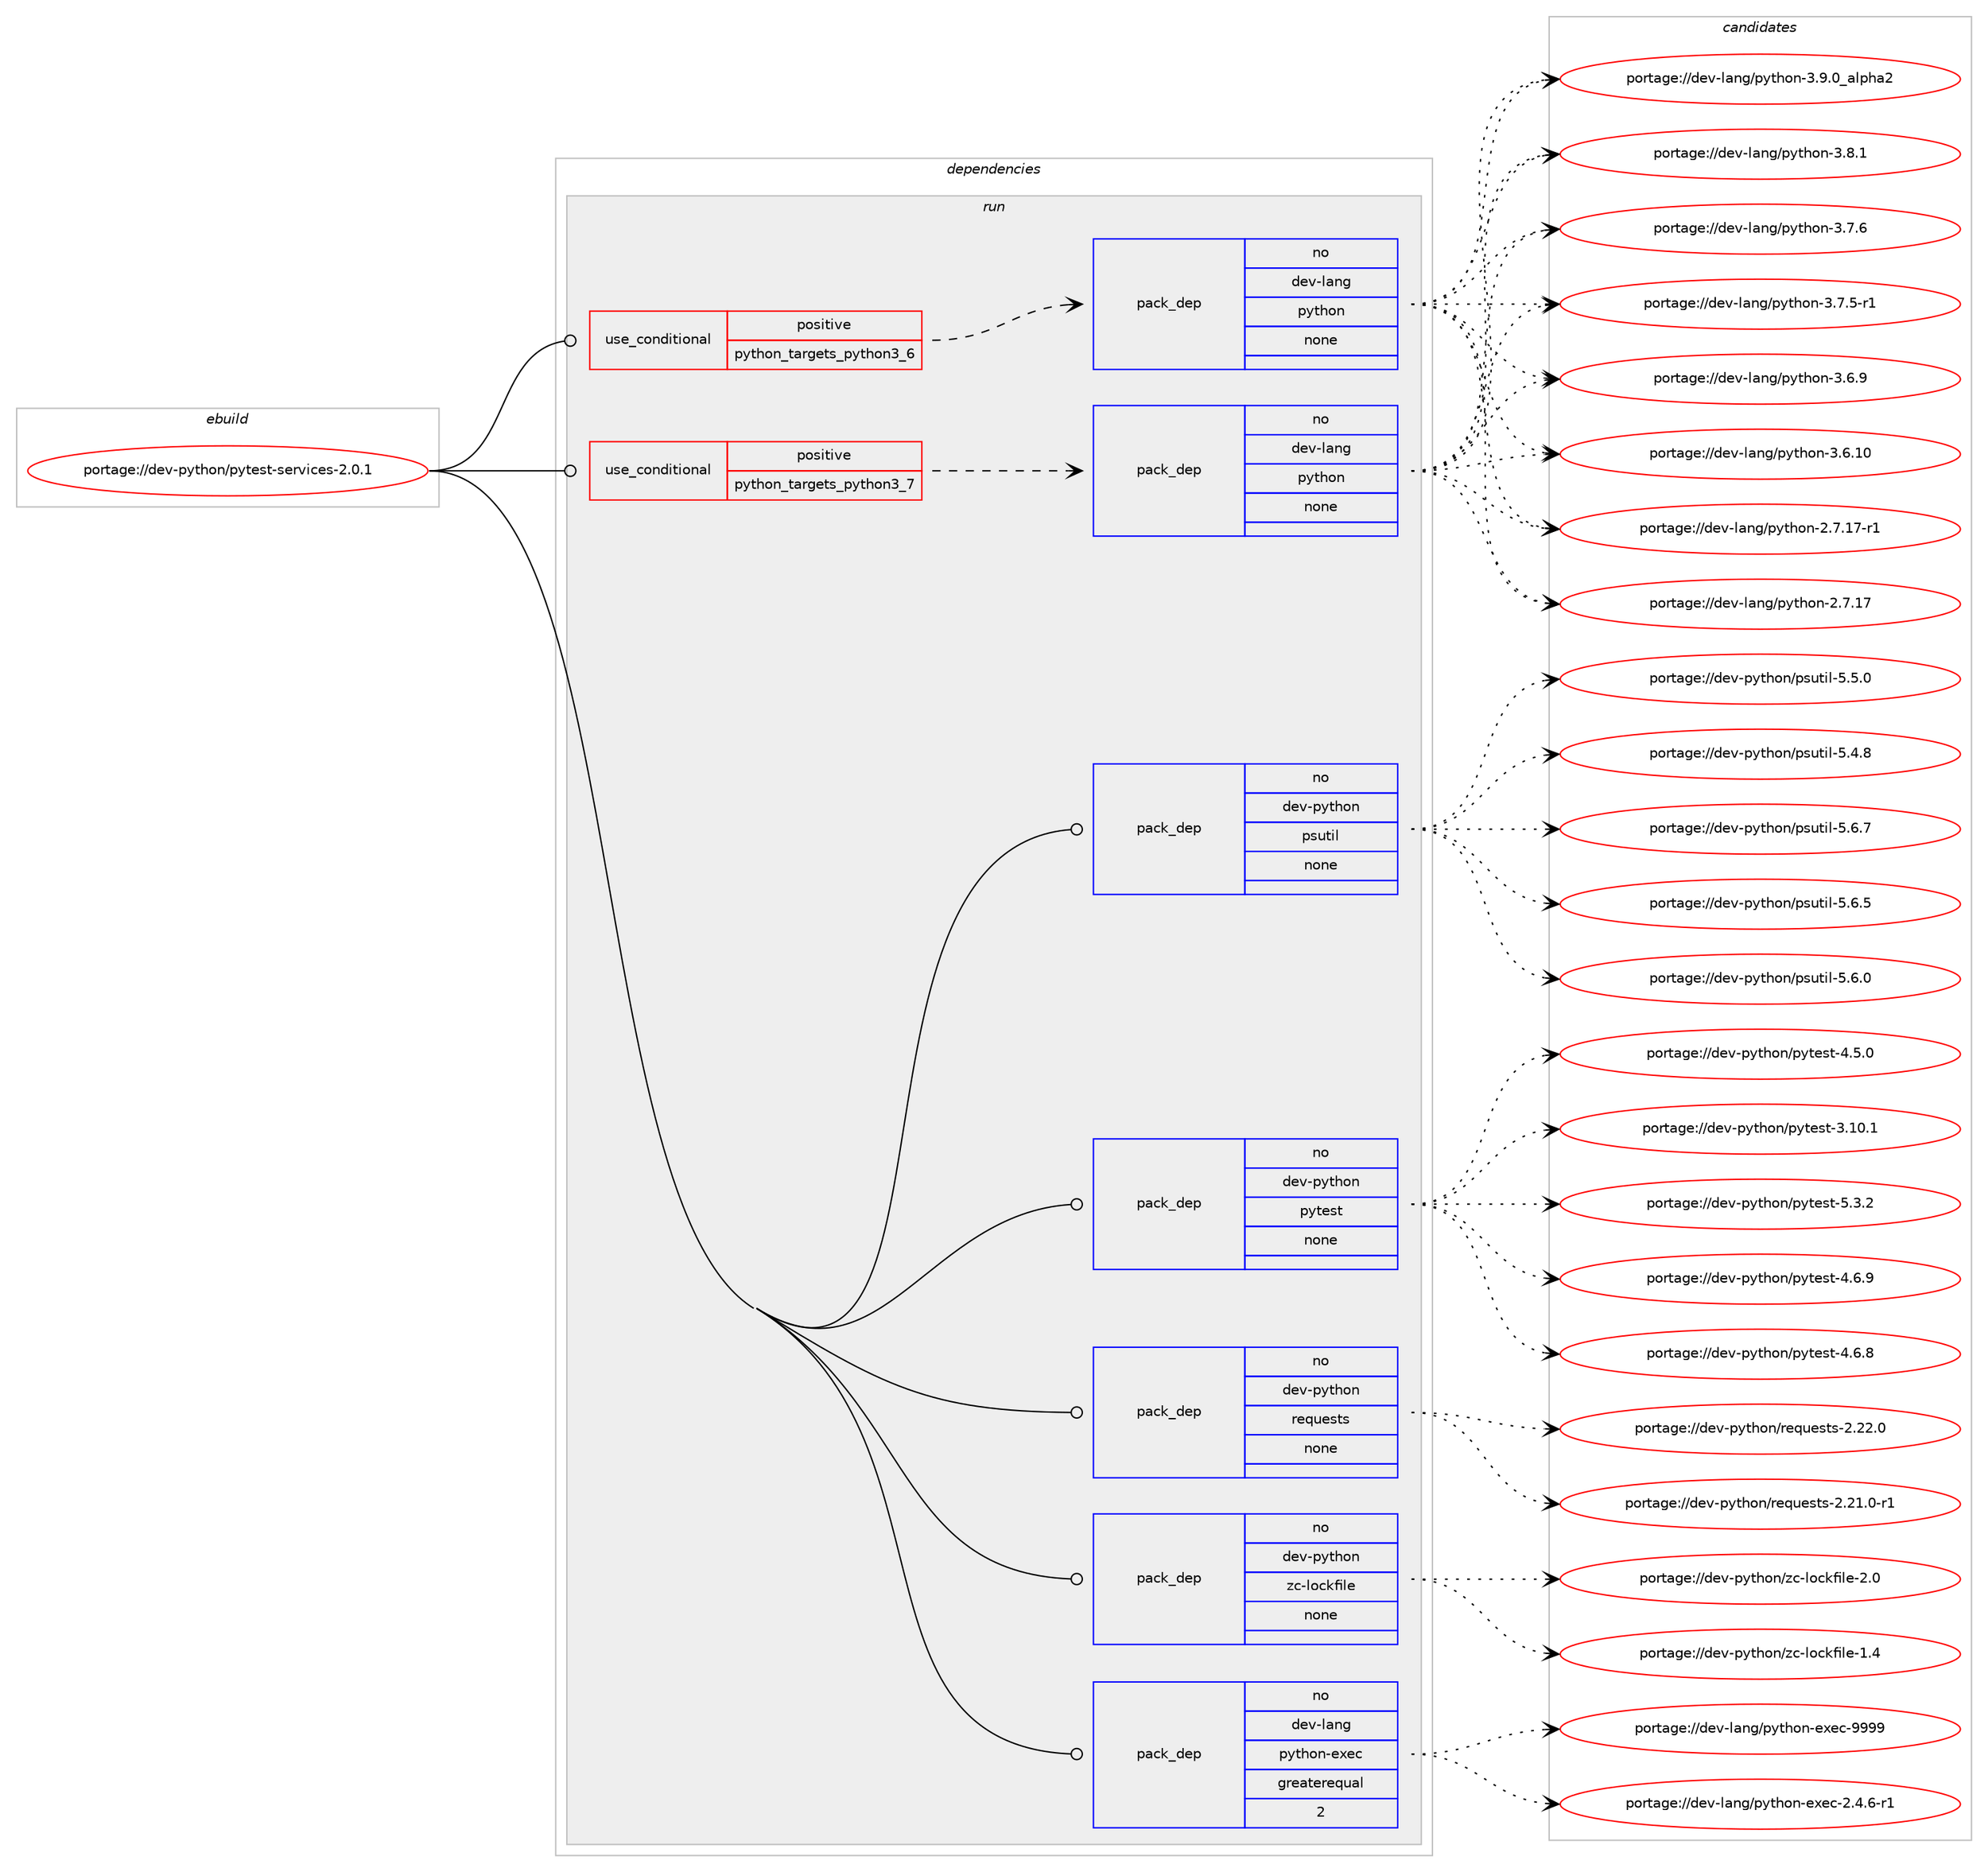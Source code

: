 digraph prolog {

# *************
# Graph options
# *************

newrank=true;
concentrate=true;
compound=true;
graph [rankdir=LR,fontname=Helvetica,fontsize=10,ranksep=1.5];#, ranksep=2.5, nodesep=0.2];
edge  [arrowhead=vee];
node  [fontname=Helvetica,fontsize=10];

# **********
# The ebuild
# **********

subgraph cluster_leftcol {
color=gray;
label=<<i>ebuild</i>>;
id [label="portage://dev-python/pytest-services-2.0.1", color=red, width=4, href="../dev-python/pytest-services-2.0.1.svg"];
}

# ****************
# The dependencies
# ****************

subgraph cluster_midcol {
color=gray;
label=<<i>dependencies</i>>;
subgraph cluster_compile {
fillcolor="#eeeeee";
style=filled;
label=<<i>compile</i>>;
}
subgraph cluster_compileandrun {
fillcolor="#eeeeee";
style=filled;
label=<<i>compile and run</i>>;
}
subgraph cluster_run {
fillcolor="#eeeeee";
style=filled;
label=<<i>run</i>>;
subgraph cond108155 {
dependency433759 [label=<<TABLE BORDER="0" CELLBORDER="1" CELLSPACING="0" CELLPADDING="4"><TR><TD ROWSPAN="3" CELLPADDING="10">use_conditional</TD></TR><TR><TD>positive</TD></TR><TR><TD>python_targets_python3_6</TD></TR></TABLE>>, shape=none, color=red];
subgraph pack320683 {
dependency433760 [label=<<TABLE BORDER="0" CELLBORDER="1" CELLSPACING="0" CELLPADDING="4" WIDTH="220"><TR><TD ROWSPAN="6" CELLPADDING="30">pack_dep</TD></TR><TR><TD WIDTH="110">no</TD></TR><TR><TD>dev-lang</TD></TR><TR><TD>python</TD></TR><TR><TD>none</TD></TR><TR><TD></TD></TR></TABLE>>, shape=none, color=blue];
}
dependency433759:e -> dependency433760:w [weight=20,style="dashed",arrowhead="vee"];
}
id:e -> dependency433759:w [weight=20,style="solid",arrowhead="odot"];
subgraph cond108156 {
dependency433761 [label=<<TABLE BORDER="0" CELLBORDER="1" CELLSPACING="0" CELLPADDING="4"><TR><TD ROWSPAN="3" CELLPADDING="10">use_conditional</TD></TR><TR><TD>positive</TD></TR><TR><TD>python_targets_python3_7</TD></TR></TABLE>>, shape=none, color=red];
subgraph pack320684 {
dependency433762 [label=<<TABLE BORDER="0" CELLBORDER="1" CELLSPACING="0" CELLPADDING="4" WIDTH="220"><TR><TD ROWSPAN="6" CELLPADDING="30">pack_dep</TD></TR><TR><TD WIDTH="110">no</TD></TR><TR><TD>dev-lang</TD></TR><TR><TD>python</TD></TR><TR><TD>none</TD></TR><TR><TD></TD></TR></TABLE>>, shape=none, color=blue];
}
dependency433761:e -> dependency433762:w [weight=20,style="dashed",arrowhead="vee"];
}
id:e -> dependency433761:w [weight=20,style="solid",arrowhead="odot"];
subgraph pack320685 {
dependency433763 [label=<<TABLE BORDER="0" CELLBORDER="1" CELLSPACING="0" CELLPADDING="4" WIDTH="220"><TR><TD ROWSPAN="6" CELLPADDING="30">pack_dep</TD></TR><TR><TD WIDTH="110">no</TD></TR><TR><TD>dev-lang</TD></TR><TR><TD>python-exec</TD></TR><TR><TD>greaterequal</TD></TR><TR><TD>2</TD></TR></TABLE>>, shape=none, color=blue];
}
id:e -> dependency433763:w [weight=20,style="solid",arrowhead="odot"];
subgraph pack320686 {
dependency433764 [label=<<TABLE BORDER="0" CELLBORDER="1" CELLSPACING="0" CELLPADDING="4" WIDTH="220"><TR><TD ROWSPAN="6" CELLPADDING="30">pack_dep</TD></TR><TR><TD WIDTH="110">no</TD></TR><TR><TD>dev-python</TD></TR><TR><TD>psutil</TD></TR><TR><TD>none</TD></TR><TR><TD></TD></TR></TABLE>>, shape=none, color=blue];
}
id:e -> dependency433764:w [weight=20,style="solid",arrowhead="odot"];
subgraph pack320687 {
dependency433765 [label=<<TABLE BORDER="0" CELLBORDER="1" CELLSPACING="0" CELLPADDING="4" WIDTH="220"><TR><TD ROWSPAN="6" CELLPADDING="30">pack_dep</TD></TR><TR><TD WIDTH="110">no</TD></TR><TR><TD>dev-python</TD></TR><TR><TD>pytest</TD></TR><TR><TD>none</TD></TR><TR><TD></TD></TR></TABLE>>, shape=none, color=blue];
}
id:e -> dependency433765:w [weight=20,style="solid",arrowhead="odot"];
subgraph pack320688 {
dependency433766 [label=<<TABLE BORDER="0" CELLBORDER="1" CELLSPACING="0" CELLPADDING="4" WIDTH="220"><TR><TD ROWSPAN="6" CELLPADDING="30">pack_dep</TD></TR><TR><TD WIDTH="110">no</TD></TR><TR><TD>dev-python</TD></TR><TR><TD>requests</TD></TR><TR><TD>none</TD></TR><TR><TD></TD></TR></TABLE>>, shape=none, color=blue];
}
id:e -> dependency433766:w [weight=20,style="solid",arrowhead="odot"];
subgraph pack320689 {
dependency433767 [label=<<TABLE BORDER="0" CELLBORDER="1" CELLSPACING="0" CELLPADDING="4" WIDTH="220"><TR><TD ROWSPAN="6" CELLPADDING="30">pack_dep</TD></TR><TR><TD WIDTH="110">no</TD></TR><TR><TD>dev-python</TD></TR><TR><TD>zc-lockfile</TD></TR><TR><TD>none</TD></TR><TR><TD></TD></TR></TABLE>>, shape=none, color=blue];
}
id:e -> dependency433767:w [weight=20,style="solid",arrowhead="odot"];
}
}

# **************
# The candidates
# **************

subgraph cluster_choices {
rank=same;
color=gray;
label=<<i>candidates</i>>;

subgraph choice320683 {
color=black;
nodesep=1;
choice10010111845108971101034711212111610411111045514657464895971081121049750 [label="portage://dev-lang/python-3.9.0_alpha2", color=red, width=4,href="../dev-lang/python-3.9.0_alpha2.svg"];
choice100101118451089711010347112121116104111110455146564649 [label="portage://dev-lang/python-3.8.1", color=red, width=4,href="../dev-lang/python-3.8.1.svg"];
choice100101118451089711010347112121116104111110455146554654 [label="portage://dev-lang/python-3.7.6", color=red, width=4,href="../dev-lang/python-3.7.6.svg"];
choice1001011184510897110103471121211161041111104551465546534511449 [label="portage://dev-lang/python-3.7.5-r1", color=red, width=4,href="../dev-lang/python-3.7.5-r1.svg"];
choice100101118451089711010347112121116104111110455146544657 [label="portage://dev-lang/python-3.6.9", color=red, width=4,href="../dev-lang/python-3.6.9.svg"];
choice10010111845108971101034711212111610411111045514654464948 [label="portage://dev-lang/python-3.6.10", color=red, width=4,href="../dev-lang/python-3.6.10.svg"];
choice100101118451089711010347112121116104111110455046554649554511449 [label="portage://dev-lang/python-2.7.17-r1", color=red, width=4,href="../dev-lang/python-2.7.17-r1.svg"];
choice10010111845108971101034711212111610411111045504655464955 [label="portage://dev-lang/python-2.7.17", color=red, width=4,href="../dev-lang/python-2.7.17.svg"];
dependency433760:e -> choice10010111845108971101034711212111610411111045514657464895971081121049750:w [style=dotted,weight="100"];
dependency433760:e -> choice100101118451089711010347112121116104111110455146564649:w [style=dotted,weight="100"];
dependency433760:e -> choice100101118451089711010347112121116104111110455146554654:w [style=dotted,weight="100"];
dependency433760:e -> choice1001011184510897110103471121211161041111104551465546534511449:w [style=dotted,weight="100"];
dependency433760:e -> choice100101118451089711010347112121116104111110455146544657:w [style=dotted,weight="100"];
dependency433760:e -> choice10010111845108971101034711212111610411111045514654464948:w [style=dotted,weight="100"];
dependency433760:e -> choice100101118451089711010347112121116104111110455046554649554511449:w [style=dotted,weight="100"];
dependency433760:e -> choice10010111845108971101034711212111610411111045504655464955:w [style=dotted,weight="100"];
}
subgraph choice320684 {
color=black;
nodesep=1;
choice10010111845108971101034711212111610411111045514657464895971081121049750 [label="portage://dev-lang/python-3.9.0_alpha2", color=red, width=4,href="../dev-lang/python-3.9.0_alpha2.svg"];
choice100101118451089711010347112121116104111110455146564649 [label="portage://dev-lang/python-3.8.1", color=red, width=4,href="../dev-lang/python-3.8.1.svg"];
choice100101118451089711010347112121116104111110455146554654 [label="portage://dev-lang/python-3.7.6", color=red, width=4,href="../dev-lang/python-3.7.6.svg"];
choice1001011184510897110103471121211161041111104551465546534511449 [label="portage://dev-lang/python-3.7.5-r1", color=red, width=4,href="../dev-lang/python-3.7.5-r1.svg"];
choice100101118451089711010347112121116104111110455146544657 [label="portage://dev-lang/python-3.6.9", color=red, width=4,href="../dev-lang/python-3.6.9.svg"];
choice10010111845108971101034711212111610411111045514654464948 [label="portage://dev-lang/python-3.6.10", color=red, width=4,href="../dev-lang/python-3.6.10.svg"];
choice100101118451089711010347112121116104111110455046554649554511449 [label="portage://dev-lang/python-2.7.17-r1", color=red, width=4,href="../dev-lang/python-2.7.17-r1.svg"];
choice10010111845108971101034711212111610411111045504655464955 [label="portage://dev-lang/python-2.7.17", color=red, width=4,href="../dev-lang/python-2.7.17.svg"];
dependency433762:e -> choice10010111845108971101034711212111610411111045514657464895971081121049750:w [style=dotted,weight="100"];
dependency433762:e -> choice100101118451089711010347112121116104111110455146564649:w [style=dotted,weight="100"];
dependency433762:e -> choice100101118451089711010347112121116104111110455146554654:w [style=dotted,weight="100"];
dependency433762:e -> choice1001011184510897110103471121211161041111104551465546534511449:w [style=dotted,weight="100"];
dependency433762:e -> choice100101118451089711010347112121116104111110455146544657:w [style=dotted,weight="100"];
dependency433762:e -> choice10010111845108971101034711212111610411111045514654464948:w [style=dotted,weight="100"];
dependency433762:e -> choice100101118451089711010347112121116104111110455046554649554511449:w [style=dotted,weight="100"];
dependency433762:e -> choice10010111845108971101034711212111610411111045504655464955:w [style=dotted,weight="100"];
}
subgraph choice320685 {
color=black;
nodesep=1;
choice10010111845108971101034711212111610411111045101120101994557575757 [label="portage://dev-lang/python-exec-9999", color=red, width=4,href="../dev-lang/python-exec-9999.svg"];
choice10010111845108971101034711212111610411111045101120101994550465246544511449 [label="portage://dev-lang/python-exec-2.4.6-r1", color=red, width=4,href="../dev-lang/python-exec-2.4.6-r1.svg"];
dependency433763:e -> choice10010111845108971101034711212111610411111045101120101994557575757:w [style=dotted,weight="100"];
dependency433763:e -> choice10010111845108971101034711212111610411111045101120101994550465246544511449:w [style=dotted,weight="100"];
}
subgraph choice320686 {
color=black;
nodesep=1;
choice1001011184511212111610411111047112115117116105108455346544655 [label="portage://dev-python/psutil-5.6.7", color=red, width=4,href="../dev-python/psutil-5.6.7.svg"];
choice1001011184511212111610411111047112115117116105108455346544653 [label="portage://dev-python/psutil-5.6.5", color=red, width=4,href="../dev-python/psutil-5.6.5.svg"];
choice1001011184511212111610411111047112115117116105108455346544648 [label="portage://dev-python/psutil-5.6.0", color=red, width=4,href="../dev-python/psutil-5.6.0.svg"];
choice1001011184511212111610411111047112115117116105108455346534648 [label="portage://dev-python/psutil-5.5.0", color=red, width=4,href="../dev-python/psutil-5.5.0.svg"];
choice1001011184511212111610411111047112115117116105108455346524656 [label="portage://dev-python/psutil-5.4.8", color=red, width=4,href="../dev-python/psutil-5.4.8.svg"];
dependency433764:e -> choice1001011184511212111610411111047112115117116105108455346544655:w [style=dotted,weight="100"];
dependency433764:e -> choice1001011184511212111610411111047112115117116105108455346544653:w [style=dotted,weight="100"];
dependency433764:e -> choice1001011184511212111610411111047112115117116105108455346544648:w [style=dotted,weight="100"];
dependency433764:e -> choice1001011184511212111610411111047112115117116105108455346534648:w [style=dotted,weight="100"];
dependency433764:e -> choice1001011184511212111610411111047112115117116105108455346524656:w [style=dotted,weight="100"];
}
subgraph choice320687 {
color=black;
nodesep=1;
choice1001011184511212111610411111047112121116101115116455346514650 [label="portage://dev-python/pytest-5.3.2", color=red, width=4,href="../dev-python/pytest-5.3.2.svg"];
choice1001011184511212111610411111047112121116101115116455246544657 [label="portage://dev-python/pytest-4.6.9", color=red, width=4,href="../dev-python/pytest-4.6.9.svg"];
choice1001011184511212111610411111047112121116101115116455246544656 [label="portage://dev-python/pytest-4.6.8", color=red, width=4,href="../dev-python/pytest-4.6.8.svg"];
choice1001011184511212111610411111047112121116101115116455246534648 [label="portage://dev-python/pytest-4.5.0", color=red, width=4,href="../dev-python/pytest-4.5.0.svg"];
choice100101118451121211161041111104711212111610111511645514649484649 [label="portage://dev-python/pytest-3.10.1", color=red, width=4,href="../dev-python/pytest-3.10.1.svg"];
dependency433765:e -> choice1001011184511212111610411111047112121116101115116455346514650:w [style=dotted,weight="100"];
dependency433765:e -> choice1001011184511212111610411111047112121116101115116455246544657:w [style=dotted,weight="100"];
dependency433765:e -> choice1001011184511212111610411111047112121116101115116455246544656:w [style=dotted,weight="100"];
dependency433765:e -> choice1001011184511212111610411111047112121116101115116455246534648:w [style=dotted,weight="100"];
dependency433765:e -> choice100101118451121211161041111104711212111610111511645514649484649:w [style=dotted,weight="100"];
}
subgraph choice320688 {
color=black;
nodesep=1;
choice100101118451121211161041111104711410111311710111511611545504650504648 [label="portage://dev-python/requests-2.22.0", color=red, width=4,href="../dev-python/requests-2.22.0.svg"];
choice1001011184511212111610411111047114101113117101115116115455046504946484511449 [label="portage://dev-python/requests-2.21.0-r1", color=red, width=4,href="../dev-python/requests-2.21.0-r1.svg"];
dependency433766:e -> choice100101118451121211161041111104711410111311710111511611545504650504648:w [style=dotted,weight="100"];
dependency433766:e -> choice1001011184511212111610411111047114101113117101115116115455046504946484511449:w [style=dotted,weight="100"];
}
subgraph choice320689 {
color=black;
nodesep=1;
choice100101118451121211161041111104712299451081119910710210510810145504648 [label="portage://dev-python/zc-lockfile-2.0", color=red, width=4,href="../dev-python/zc-lockfile-2.0.svg"];
choice100101118451121211161041111104712299451081119910710210510810145494652 [label="portage://dev-python/zc-lockfile-1.4", color=red, width=4,href="../dev-python/zc-lockfile-1.4.svg"];
dependency433767:e -> choice100101118451121211161041111104712299451081119910710210510810145504648:w [style=dotted,weight="100"];
dependency433767:e -> choice100101118451121211161041111104712299451081119910710210510810145494652:w [style=dotted,weight="100"];
}
}

}

